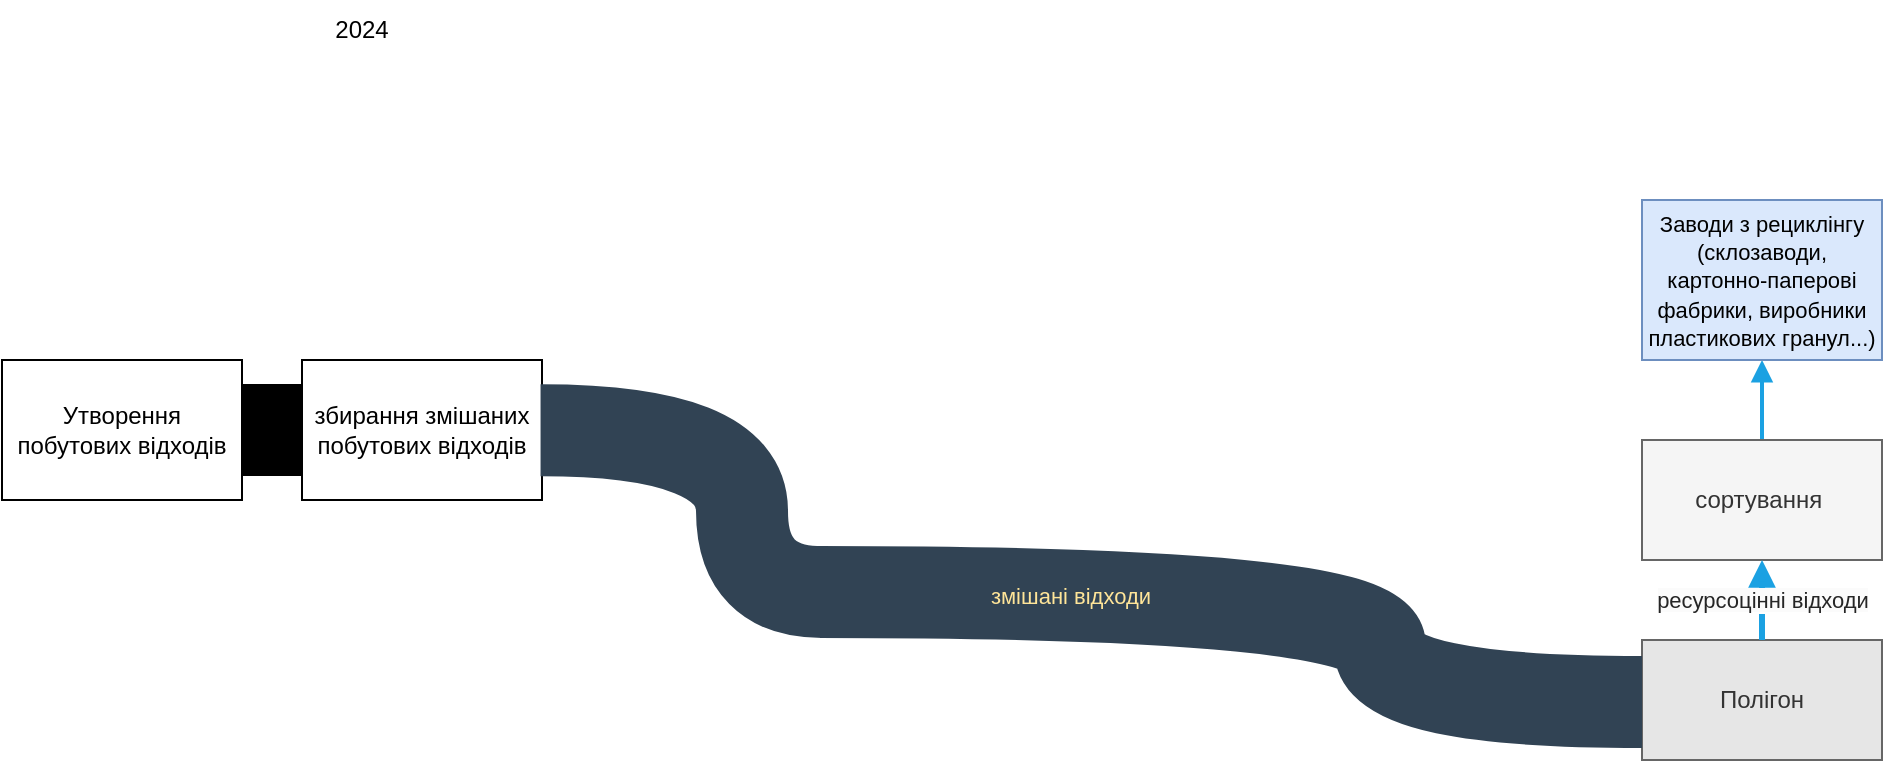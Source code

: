 <mxfile version="24.7.17" pages="4">
  <diagram name="current" id="sWpM_kXuafJ6yzW3UocY">
    <mxGraphModel dx="954" dy="647" grid="1" gridSize="10" guides="1" tooltips="1" connect="1" arrows="1" fold="1" page="1" pageScale="1" pageWidth="1169" pageHeight="827" math="0" shadow="0">
      <root>
        <mxCell id="SFrbIvVaZvXsiBM9Xp4z-0" />
        <mxCell id="SFrbIvVaZvXsiBM9Xp4z-1" parent="SFrbIvVaZvXsiBM9Xp4z-0" />
        <mxCell id="SFrbIvVaZvXsiBM9Xp4z-9" value="збирання змішаних побутових відходів" style="rounded=0;whiteSpace=wrap;html=1;direction=west;" vertex="1" parent="SFrbIvVaZvXsiBM9Xp4z-1">
          <mxGeometry x="160" y="230" width="120" height="70" as="geometry" />
        </mxCell>
        <mxCell id="IhfyBLG_aVi4waFkZV2_-0" value="" style="edgeStyle=orthogonalEdgeStyle;rounded=0;orthogonalLoop=1;jettySize=auto;html=1;strokeColor=#1BA1E2;endArrow=block;endFill=1;strokeWidth=2;" edge="1" parent="SFrbIvVaZvXsiBM9Xp4z-1" source="SFrbIvVaZvXsiBM9Xp4z-16" target="SFrbIvVaZvXsiBM9Xp4z-17">
          <mxGeometry relative="1" as="geometry" />
        </mxCell>
        <mxCell id="SFrbIvVaZvXsiBM9Xp4z-16" value="сортування&amp;nbsp;" style="whiteSpace=wrap;html=1;rounded=0;fillColor=#f5f5f5;fontColor=#333333;strokeColor=#666666;" vertex="1" parent="SFrbIvVaZvXsiBM9Xp4z-1">
          <mxGeometry x="830" y="270" width="120" height="60" as="geometry" />
        </mxCell>
        <mxCell id="SFrbIvVaZvXsiBM9Xp4z-17" value="&lt;font style=&quot;font-size: 11px;&quot;&gt;Заводи з рециклінгу (склозаводи, картонно-паперові фабрики, виробники пластикових гранул...)&lt;/font&gt;" style="whiteSpace=wrap;html=1;fillColor=#dae8fc;strokeColor=#6c8ebf;rounded=0;" vertex="1" parent="SFrbIvVaZvXsiBM9Xp4z-1">
          <mxGeometry x="830" y="150" width="120" height="80" as="geometry" />
        </mxCell>
        <mxCell id="SFrbIvVaZvXsiBM9Xp4z-20" value="Полігон" style="whiteSpace=wrap;html=1;fillColor=#E6E6E6;strokeColor=#666666;fontColor=#333333;" vertex="1" parent="SFrbIvVaZvXsiBM9Xp4z-1">
          <mxGeometry x="830" y="370" width="120" height="60" as="geometry" />
        </mxCell>
        <mxCell id="SFrbIvVaZvXsiBM9Xp4z-25" value="" style="edgeStyle=orthogonalEdgeStyle;orthogonalLoop=1;jettySize=auto;html=1;rounded=0;curved=1;strokeWidth=46;fillColor=#647687;strokeColor=#314354;endArrow=none;endFill=0;endSize=1;" edge="1" parent="SFrbIvVaZvXsiBM9Xp4z-1">
          <mxGeometry width="80" relative="1" as="geometry">
            <mxPoint x="419" y="346" as="sourcePoint" />
            <mxPoint x="830" y="401" as="targetPoint" />
            <Array as="points">
              <mxPoint x="699" y="346" />
              <mxPoint x="699" y="401" />
            </Array>
          </mxGeometry>
        </mxCell>
        <mxCell id="SFrbIvVaZvXsiBM9Xp4z-26" value="змішані відходи" style="edgeLabel;html=1;align=center;verticalAlign=middle;resizable=0;points=[];labelBackgroundColor=none;fontColor=#FFE599;" vertex="1" connectable="0" parent="SFrbIvVaZvXsiBM9Xp4z-25">
          <mxGeometry x="-0.197" y="-1" relative="1" as="geometry">
            <mxPoint x="-62" y="1" as="offset" />
          </mxGeometry>
        </mxCell>
        <mxCell id="SFrbIvVaZvXsiBM9Xp4z-27" value="" style="edgeStyle=orthogonalEdgeStyle;orthogonalLoop=1;jettySize=auto;html=1;rounded=0;curved=1;fillColor=#1ba1e2;strokeColor=#1BA1E2;endArrow=block;endFill=1;exitX=0.5;exitY=0;exitDx=0;exitDy=0;entryX=0.5;entryY=1;entryDx=0;entryDy=0;strokeWidth=3;" edge="1" parent="SFrbIvVaZvXsiBM9Xp4z-1" source="SFrbIvVaZvXsiBM9Xp4z-20" target="SFrbIvVaZvXsiBM9Xp4z-16">
          <mxGeometry width="80" relative="1" as="geometry">
            <mxPoint x="540" y="230" as="sourcePoint" />
            <mxPoint x="1030" y="190" as="targetPoint" />
            <Array as="points">
              <mxPoint x="890" y="360" />
              <mxPoint x="890" y="360" />
            </Array>
          </mxGeometry>
        </mxCell>
        <mxCell id="SFrbIvVaZvXsiBM9Xp4z-28" value="&lt;span style=&quot;caret-color: rgb(38, 38, 38); color: rgb(38, 38, 38); font-family: Arial; background-color: rgb(251, 251, 251);&quot;&gt;ресурсоцінні відходи&lt;/span&gt;" style="edgeLabel;html=1;align=center;verticalAlign=middle;resizable=0;points=[];" vertex="1" connectable="0" parent="SFrbIvVaZvXsiBM9Xp4z-27">
          <mxGeometry x="-0.34" y="1" relative="1" as="geometry">
            <mxPoint x="1" y="-7" as="offset" />
          </mxGeometry>
        </mxCell>
        <mxCell id="SFrbIvVaZvXsiBM9Xp4z-30" value="" style="edgeStyle=orthogonalEdgeStyle;rounded=0;orthogonalLoop=1;jettySize=auto;html=1;endArrow=none;endFill=0;strokeWidth=46;" edge="1" parent="SFrbIvVaZvXsiBM9Xp4z-1" source="SFrbIvVaZvXsiBM9Xp4z-31" target="SFrbIvVaZvXsiBM9Xp4z-9">
          <mxGeometry relative="1" as="geometry" />
        </mxCell>
        <mxCell id="SFrbIvVaZvXsiBM9Xp4z-31" value="Утворення побутових відходів" style="whiteSpace=wrap;html=1;" vertex="1" parent="SFrbIvVaZvXsiBM9Xp4z-1">
          <mxGeometry x="10" y="230" width="120" height="70" as="geometry" />
        </mxCell>
        <mxCell id="SFrbIvVaZvXsiBM9Xp4z-32" value="" style="edgeStyle=orthogonalEdgeStyle;rounded=0;orthogonalLoop=1;jettySize=auto;html=1;curved=1;strokeWidth=46;endArrow=none;endFill=0;endSize=13;fontColor=#7a7a7a;fillColor=#647687;strokeColor=#314354;exitX=0.006;exitY=0.441;exitDx=0;exitDy=0;exitPerimeter=0;" edge="1" parent="SFrbIvVaZvXsiBM9Xp4z-1">
          <mxGeometry relative="1" as="geometry">
            <mxPoint x="279.28" y="265.13" as="sourcePoint" />
            <mxPoint x="420" y="346" as="targetPoint" />
            <Array as="points">
              <mxPoint x="380" y="265" />
              <mxPoint x="380" y="346" />
            </Array>
          </mxGeometry>
        </mxCell>
        <mxCell id="SFrbIvVaZvXsiBM9Xp4z-38" value="2024" style="text;strokeColor=none;align=center;fillColor=none;html=1;verticalAlign=middle;whiteSpace=wrap;rounded=0;" vertex="1" parent="SFrbIvVaZvXsiBM9Xp4z-1">
          <mxGeometry x="160" y="50" width="60" height="30" as="geometry" />
        </mxCell>
      </root>
    </mxGraphModel>
  </diagram>
  <diagram name="2030" id="EANC9-bBNms1URVcrCfa">
    <mxGraphModel dx="954" dy="647" grid="1" gridSize="10" guides="1" tooltips="1" connect="1" arrows="1" fold="1" page="1" pageScale="1" pageWidth="1169" pageHeight="827" math="0" shadow="0">
      <root>
        <mxCell id="QujJzSxmr1doBVLzsfz5-0" />
        <mxCell id="QujJzSxmr1doBVLzsfz5-1" parent="QujJzSxmr1doBVLzsfz5-0" />
        <mxCell id="QujJzSxmr1doBVLzsfz5-2" style="edgeStyle=orthogonalEdgeStyle;rounded=0;orthogonalLoop=1;jettySize=auto;html=1;exitX=0.5;exitY=0;exitDx=0;exitDy=0;curved=1;strokeWidth=13.6;endArrow=block;endFill=1;endSize=1;fillColor=#f5f5f5;strokeColor=#E6E6E6;" edge="1" parent="QujJzSxmr1doBVLzsfz5-1">
          <mxGeometry relative="1" as="geometry">
            <mxPoint x="654.5" y="290" as="sourcePoint" />
            <mxPoint x="654.5" y="80" as="targetPoint" />
            <Array as="points">
              <mxPoint x="654.5" y="130" />
            </Array>
          </mxGeometry>
        </mxCell>
        <mxCell id="QujJzSxmr1doBVLzsfz5-3" value="&lt;font size=&quot;1&quot;&gt;CLO&lt;/font&gt;" style="edgeLabel;html=1;align=center;verticalAlign=middle;resizable=0;points=[];labelBackgroundColor=none;spacingTop=2;" vertex="1" connectable="0" parent="QujJzSxmr1doBVLzsfz5-2">
          <mxGeometry relative="1" as="geometry">
            <mxPoint y="-55" as="offset" />
          </mxGeometry>
        </mxCell>
        <mxCell id="QujJzSxmr1doBVLzsfz5-4" value="" style="edgeStyle=orthogonalEdgeStyle;rounded=0;orthogonalLoop=1;jettySize=auto;html=1;strokeWidth=4.5;fillColor=#f9f7ed;strokeColor=#FFF2CC;dashed=1;dashPattern=1 1;exitX=0.5;exitY=1;exitDx=0;exitDy=0;" edge="1" parent="QujJzSxmr1doBVLzsfz5-1" source="QujJzSxmr1doBVLzsfz5-22" target="QujJzSxmr1doBVLzsfz5-29">
          <mxGeometry relative="1" as="geometry">
            <mxPoint x="679.5" y="340" as="sourcePoint" />
            <mxPoint x="679.5" y="570" as="targetPoint" />
            <Array as="points">
              <mxPoint x="655" y="490" />
              <mxPoint x="655" y="490" />
            </Array>
          </mxGeometry>
        </mxCell>
        <mxCell id="QujJzSxmr1doBVLzsfz5-5" value="" style="edgeStyle=orthogonalEdgeStyle;rounded=0;orthogonalLoop=1;jettySize=auto;html=1;curved=1;fillColor=#6d8764;strokeColor=#5D874F;endArrow=none;endFill=0;entryX=1;entryY=0.5;entryDx=0;entryDy=0;" edge="1" parent="QujJzSxmr1doBVLzsfz5-1">
          <mxGeometry relative="1" as="geometry">
            <mxPoint x="280" y="241" as="sourcePoint" />
            <mxPoint x="420" y="169" as="targetPoint" />
            <Array as="points">
              <mxPoint x="340" y="241" />
              <mxPoint x="340" y="240" />
              <mxPoint x="380" y="240" />
              <mxPoint x="380" y="169" />
            </Array>
          </mxGeometry>
        </mxCell>
        <mxCell id="QujJzSxmr1doBVLzsfz5-6" value="відходи скла" style="edgeLabel;html=1;align=center;verticalAlign=middle;resizable=0;points=[];labelBackgroundColor=none;" vertex="1" connectable="0" parent="QujJzSxmr1doBVLzsfz5-5">
          <mxGeometry y="12" relative="1" as="geometry">
            <mxPoint y="-8" as="offset" />
          </mxGeometry>
        </mxCell>
        <mxCell id="QujJzSxmr1doBVLzsfz5-7" value="" style="edgeStyle=orthogonalEdgeStyle;rounded=0;orthogonalLoop=1;jettySize=auto;html=1;fillColor=#1ba1e2;strokeColor=#1BA1E2;strokeWidth=10;endArrow=none;endFill=0;curved=1;exitX=0.005;exitY=0.769;exitDx=0;exitDy=0;entryX=0.003;entryY=0.317;entryDx=0;entryDy=0;exitPerimeter=0;entryPerimeter=0;" edge="1" parent="QujJzSxmr1doBVLzsfz5-1" target="QujJzSxmr1doBVLzsfz5-16">
          <mxGeometry relative="1" as="geometry">
            <mxPoint x="279.4" y="247.0" as="sourcePoint" />
            <mxPoint x="420" y="263.33" as="targetPoint" />
            <Array as="points">
              <mxPoint x="380" y="247" />
              <mxPoint x="380" y="254" />
            </Array>
          </mxGeometry>
        </mxCell>
        <mxCell id="QujJzSxmr1doBVLzsfz5-8" value="&lt;p style=&quot;margin: 0px; font-style: normal; font-variant-caps: normal; font-stretch: normal; line-height: normal; font-family: Arial; font-size-adjust: none; font-kerning: auto; font-variant-alternates: normal; font-variant-ligatures: normal; font-variant-numeric: normal; font-variant-east-asian: normal; font-variant-position: normal; font-variant-emoji: normal; font-feature-settings: normal; font-optical-sizing: auto; font-variation-settings: normal; color: rgb(38, 38, 38);&quot;&gt;ресурсоцінні відходи&lt;/p&gt;" style="edgeLabel;html=1;align=center;verticalAlign=middle;resizable=0;points=[];labelBackgroundColor=none;" vertex="1" connectable="0" parent="QujJzSxmr1doBVLzsfz5-7">
          <mxGeometry x="0.024" y="-1" relative="1" as="geometry">
            <mxPoint x="-5" y="-2" as="offset" />
          </mxGeometry>
        </mxCell>
        <mxCell id="QujJzSxmr1doBVLzsfz5-9" value="збирання/ роздільне збирання побутових відходів, технологічна схема 2&amp;nbsp;" style="rounded=0;whiteSpace=wrap;html=1;direction=west;" vertex="1" parent="QujJzSxmr1doBVLzsfz5-1">
          <mxGeometry x="160" y="230" width="120" height="70" as="geometry" />
        </mxCell>
        <mxCell id="QujJzSxmr1doBVLzsfz5-10" style="edgeStyle=orthogonalEdgeStyle;rounded=0;orthogonalLoop=1;jettySize=auto;html=1;curved=1;entryX=1;entryY=0.5;entryDx=0;entryDy=0;strokeWidth=3.5;fillColor=#ffcd28;strokeColor=#d79b00;gradientColor=#ffa500;exitX=0.982;exitY=0.653;exitDx=0;exitDy=0;endArrow=block;endFill=1;exitPerimeter=0;endSize=0;" edge="1" parent="QujJzSxmr1doBVLzsfz5-1" source="QujJzSxmr1doBVLzsfz5-34" target="QujJzSxmr1doBVLzsfz5-37">
          <mxGeometry relative="1" as="geometry">
            <mxPoint x="950" y="260" as="targetPoint" />
            <Array as="points">
              <mxPoint x="640" y="369" />
              <mxPoint x="640" y="470" />
              <mxPoint x="1000" y="470" />
              <mxPoint x="1000" y="290" />
            </Array>
          </mxGeometry>
        </mxCell>
        <mxCell id="QujJzSxmr1doBVLzsfz5-11" value="SRF/RDF" style="edgeLabel;html=1;align=center;verticalAlign=middle;resizable=0;points=[];labelBackgroundColor=none;" vertex="1" connectable="0" parent="QujJzSxmr1doBVLzsfz5-10">
          <mxGeometry x="-0.564" y="-15" relative="1" as="geometry">
            <mxPoint x="101" y="13" as="offset" />
          </mxGeometry>
        </mxCell>
        <mxCell id="QujJzSxmr1doBVLzsfz5-12" style="edgeStyle=orthogonalEdgeStyle;rounded=0;orthogonalLoop=1;jettySize=auto;html=1;entryX=0;entryY=0.25;entryDx=0;entryDy=0;curved=1;fillColor=#60a917;strokeColor=#2D7600;endArrow=block;endFill=1;exitX=0;exitY=0.5;exitDx=0;exitDy=0;" edge="1" parent="QujJzSxmr1doBVLzsfz5-1" source="QujJzSxmr1doBVLzsfz5-13" target="QujJzSxmr1doBVLzsfz5-17">
          <mxGeometry relative="1" as="geometry">
            <mxPoint x="550" y="454.6" as="sourcePoint" />
            <mxPoint x="858.8" y="454.58" as="targetPoint" />
            <Array as="points" />
          </mxGeometry>
        </mxCell>
        <mxCell id="QujJzSxmr1doBVLzsfz5-13" value="зберігання для накопичення товарних партій" style="rounded=0;whiteSpace=wrap;html=1;direction=west;fillColor=#f5f5f5;strokeColor=#666666;fontColor=#333333;" vertex="1" parent="QujJzSxmr1doBVLzsfz5-1">
          <mxGeometry x="420" y="140" width="120" height="60" as="geometry" />
        </mxCell>
        <mxCell id="QujJzSxmr1doBVLzsfz5-14" value="" style="edgeStyle=orthogonalEdgeStyle;rounded=0;orthogonalLoop=1;jettySize=auto;html=1;curved=1;strokeWidth=5;fillColor=#1ba1e2;strokeColor=#1BA1E2;endArrow=block;endFill=1;entryX=0.002;entryY=0.664;entryDx=0;entryDy=0;exitX=0.988;exitY=0.409;exitDx=0;exitDy=0;exitPerimeter=0;entryPerimeter=0;" edge="1" parent="QujJzSxmr1doBVLzsfz5-1" source="QujJzSxmr1doBVLzsfz5-16" target="QujJzSxmr1doBVLzsfz5-17">
          <mxGeometry relative="1" as="geometry">
            <mxPoint x="540" y="250" as="sourcePoint" />
            <mxPoint x="699" y="100" as="targetPoint" />
            <Array as="points">
              <mxPoint x="720" y="259" />
              <mxPoint x="720" y="203" />
            </Array>
          </mxGeometry>
        </mxCell>
        <mxCell id="QujJzSxmr1doBVLzsfz5-15" value="&lt;span style=&quot;caret-color: rgb(38, 38, 38); color: rgb(38, 38, 38);&quot;&gt;&lt;font face=&quot;Helvetica&quot;&gt;ресурсоцінні відходи&lt;/font&gt;&lt;/span&gt;" style="edgeLabel;html=1;align=center;verticalAlign=middle;resizable=0;points=[];labelBackgroundColor=none;" vertex="1" connectable="0" parent="QujJzSxmr1doBVLzsfz5-14">
          <mxGeometry x="-0.177" y="5" relative="1" as="geometry">
            <mxPoint x="68" y="-64" as="offset" />
          </mxGeometry>
        </mxCell>
        <mxCell id="QujJzSxmr1doBVLzsfz5-16" value="сортування (папір, пластмаси, метал, скло)" style="whiteSpace=wrap;html=1;rounded=0;fillColor=#f5f5f5;fontColor=#333333;strokeColor=#666666;" vertex="1" parent="QujJzSxmr1doBVLzsfz5-1">
          <mxGeometry x="420" y="235" width="120" height="60" as="geometry" />
        </mxCell>
        <mxCell id="QujJzSxmr1doBVLzsfz5-17" value="&lt;font style=&quot;font-size: 11px;&quot;&gt;Заводи з рециклінгу (склозаводи, картонно-паперові фабрики, виробники пластикових гранул...)&lt;/font&gt;" style="whiteSpace=wrap;html=1;fillColor=#dae8fc;strokeColor=#6c8ebf;rounded=0;" vertex="1" parent="QujJzSxmr1doBVLzsfz5-1">
          <mxGeometry x="830" y="150" width="120" height="80" as="geometry" />
        </mxCell>
        <mxCell id="QujJzSxmr1doBVLzsfz5-18" value="" style="edgeStyle=orthogonalEdgeStyle;orthogonalLoop=1;jettySize=auto;html=1;rounded=0;curved=1;strokeWidth=2.5;fillColor=#ffcd28;strokeColor=#d79b00;gradientColor=#ffa500;startArrow=none;startFill=0;endArrow=block;endFill=1;exitX=1;exitY=0.5;exitDx=0;exitDy=0;endSize=0;entryX=0;entryY=0.5;entryDx=0;entryDy=0;" edge="1" parent="QujJzSxmr1doBVLzsfz5-1" target="QujJzSxmr1doBVLzsfz5-37">
          <mxGeometry width="80" relative="1" as="geometry">
            <mxPoint x="540" y="263.0" as="sourcePoint" />
            <mxPoint x="827" y="290" as="targetPoint" />
            <Array as="points">
              <mxPoint x="720" y="263" />
              <mxPoint x="720" y="290" />
            </Array>
          </mxGeometry>
        </mxCell>
        <mxCell id="QujJzSxmr1doBVLzsfz5-19" value="SRF/RDF" style="edgeLabel;html=1;align=center;verticalAlign=middle;resizable=0;points=[];labelBackgroundColor=none;" vertex="1" connectable="0" parent="QujJzSxmr1doBVLzsfz5-18">
          <mxGeometry x="0.25" relative="1" as="geometry">
            <mxPoint x="40" y="-1" as="offset" />
          </mxGeometry>
        </mxCell>
        <mxCell id="QujJzSxmr1doBVLzsfz5-20" value="Полігон" style="whiteSpace=wrap;html=1;fillColor=#E6E6E6;strokeColor=#666666;fontColor=#333333;" vertex="1" parent="QujJzSxmr1doBVLzsfz5-1">
          <mxGeometry x="830" y="370" width="120" height="60" as="geometry" />
        </mxCell>
        <mxCell id="QujJzSxmr1doBVLzsfz5-21" value="" style="edgeStyle=orthogonalEdgeStyle;orthogonalLoop=1;jettySize=auto;html=1;rounded=0;entryX=-0.001;entryY=0.342;entryDx=0;entryDy=0;curved=1;strokeWidth=0.2;endArrow=none;endFill=0;fillColor=#a0522d;strokeColor=#6D1F00;exitX=1;exitY=0.5;exitDx=0;exitDy=0;entryPerimeter=0;" edge="1" parent="QujJzSxmr1doBVLzsfz5-1" source="QujJzSxmr1doBVLzsfz5-16" target="QujJzSxmr1doBVLzsfz5-22">
          <mxGeometry width="80" relative="1" as="geometry">
            <mxPoint x="540" y="210" as="sourcePoint" />
            <mxPoint x="693.0" y="243" as="targetPoint" />
            <Array as="points">
              <mxPoint x="590" y="265" />
              <mxPoint x="590" y="307" />
            </Array>
          </mxGeometry>
        </mxCell>
        <mxCell id="QujJzSxmr1doBVLzsfz5-22" value="стабілізація" style="whiteSpace=wrap;html=1;fillColor=#f5f5f5;fontColor=#333333;strokeColor=#666666;" vertex="1" parent="QujJzSxmr1doBVLzsfz5-1">
          <mxGeometry x="610" y="290" width="90" height="50" as="geometry" />
        </mxCell>
        <mxCell id="QujJzSxmr1doBVLzsfz5-23" value="" style="edgeStyle=orthogonalEdgeStyle;orthogonalLoop=1;jettySize=auto;html=1;rounded=0;curved=1;strokeWidth=18;endArrow=none;endFill=0;fillColor=#a0522d;strokeColor=#6D1F00;exitX=1;exitY=0.25;exitDx=0;exitDy=0;entryX=0;entryY=0.5;entryDx=0;entryDy=0;" edge="1" parent="QujJzSxmr1doBVLzsfz5-1" source="QujJzSxmr1doBVLzsfz5-34" target="QujJzSxmr1doBVLzsfz5-22">
          <mxGeometry width="80" relative="1" as="geometry">
            <mxPoint x="540" y="256.18" as="sourcePoint" />
            <mxPoint x="682.04" y="217" as="targetPoint" />
            <Array as="points">
              <mxPoint x="590" y="345" />
              <mxPoint x="590" y="315" />
            </Array>
          </mxGeometry>
        </mxCell>
        <mxCell id="QujJzSxmr1doBVLzsfz5-24" value="&lt;span style=&quot;white-space: normal; caret-color: rgb(51, 51, 51); text-align: left;&quot;&gt;&lt;font style=&quot;font-size: 9px;&quot; face=&quot;Helvetica&quot;&gt;біо складова&lt;/font&gt;&lt;/span&gt;" style="edgeLabel;html=1;align=center;verticalAlign=middle;resizable=0;points=[];labelBackgroundColor=none;fontColor=#CCCCCC;" vertex="1" connectable="0" parent="QujJzSxmr1doBVLzsfz5-23">
          <mxGeometry x="0.121" y="3" relative="1" as="geometry">
            <mxPoint x="-2" y="-9" as="offset" />
          </mxGeometry>
        </mxCell>
        <mxCell id="QujJzSxmr1doBVLzsfz5-25" value="" style="edgeStyle=orthogonalEdgeStyle;orthogonalLoop=1;jettySize=auto;html=1;rounded=0;curved=1;exitX=1;exitY=0.5;exitDx=0;exitDy=0;strokeWidth=13.6;fillColor=#647687;strokeColor=#314354;endArrow=block;endFill=1;endSize=1;entryX=0;entryY=0.75;entryDx=0;entryDy=0;" edge="1" parent="QujJzSxmr1doBVLzsfz5-1" source="QujJzSxmr1doBVLzsfz5-34" target="QujJzSxmr1doBVLzsfz5-20">
          <mxGeometry width="80" relative="1" as="geometry">
            <mxPoint x="540" y="241" as="sourcePoint" />
            <mxPoint x="860" y="206" as="targetPoint" />
            <Array as="points">
              <mxPoint x="710" y="360" />
              <mxPoint x="710" y="415" />
            </Array>
          </mxGeometry>
        </mxCell>
        <mxCell id="QujJzSxmr1doBVLzsfz5-26" value="залишки від сортування&amp;nbsp;" style="edgeLabel;html=1;align=center;verticalAlign=middle;resizable=0;points=[];labelBackgroundColor=none;fontColor=#FFE599;" vertex="1" connectable="0" parent="QujJzSxmr1doBVLzsfz5-25">
          <mxGeometry x="-0.197" y="-1" relative="1" as="geometry">
            <mxPoint x="-62" y="1" as="offset" />
          </mxGeometry>
        </mxCell>
        <mxCell id="QujJzSxmr1doBVLzsfz5-27" value="" style="edgeStyle=orthogonalEdgeStyle;orthogonalLoop=1;jettySize=auto;html=1;rounded=0;curved=1;fillColor=#1ba1e2;strokeColor=#1BA1E2;endArrow=block;endFill=1;exitX=1;exitY=0.75;exitDx=0;exitDy=0;entryX=1;entryY=0.5;entryDx=0;entryDy=0;" edge="1" parent="QujJzSxmr1doBVLzsfz5-1" source="QujJzSxmr1doBVLzsfz5-34" target="QujJzSxmr1doBVLzsfz5-17">
          <mxGeometry width="80" relative="1" as="geometry">
            <mxPoint x="540" y="230" as="sourcePoint" />
            <mxPoint x="1030" y="190" as="targetPoint" />
            <Array as="points">
              <mxPoint x="630" y="375" />
              <mxPoint x="630" y="500" />
              <mxPoint x="1070" y="500" />
              <mxPoint x="1070" y="190" />
            </Array>
          </mxGeometry>
        </mxCell>
        <mxCell id="QujJzSxmr1doBVLzsfz5-28" value="&lt;span style=&quot;caret-color: rgb(38, 38, 38); color: rgb(38, 38, 38); font-family: Arial; background-color: rgb(251, 251, 251);&quot;&gt;ресурсоцінні відходи&lt;/span&gt;" style="edgeLabel;html=1;align=center;verticalAlign=middle;resizable=0;points=[];" vertex="1" connectable="0" parent="QujJzSxmr1doBVLzsfz5-27">
          <mxGeometry x="-0.34" y="1" relative="1" as="geometry">
            <mxPoint as="offset" />
          </mxGeometry>
        </mxCell>
        <mxCell id="QujJzSxmr1doBVLzsfz5-29" value="викиди, скиди стічних вод" style="ellipse;shape=cloud;whiteSpace=wrap;html=1;strokeColor=#E6E6E6;" vertex="1" parent="QujJzSxmr1doBVLzsfz5-1">
          <mxGeometry x="595" y="540" width="120" height="80" as="geometry" />
        </mxCell>
        <mxCell id="QujJzSxmr1doBVLzsfz5-30" value="" style="edgeStyle=orthogonalEdgeStyle;rounded=0;orthogonalLoop=1;jettySize=auto;html=1;endArrow=none;endFill=0;strokeWidth=46;" edge="1" parent="QujJzSxmr1doBVLzsfz5-1" source="QujJzSxmr1doBVLzsfz5-31" target="QujJzSxmr1doBVLzsfz5-9">
          <mxGeometry relative="1" as="geometry" />
        </mxCell>
        <mxCell id="QujJzSxmr1doBVLzsfz5-31" value="Утворення побутових відходів" style="whiteSpace=wrap;html=1;" vertex="1" parent="QujJzSxmr1doBVLzsfz5-1">
          <mxGeometry x="10" y="230" width="120" height="70" as="geometry" />
        </mxCell>
        <mxCell id="QujJzSxmr1doBVLzsfz5-32" value="" style="edgeStyle=orthogonalEdgeStyle;rounded=0;orthogonalLoop=1;jettySize=auto;html=1;curved=1;strokeWidth=36;endArrow=none;endFill=0;endSize=13;fontColor=#7a7a7a;fillColor=#647687;strokeColor=#314354;exitX=0.006;exitY=0.441;exitDx=0;exitDy=0;exitPerimeter=0;" edge="1" parent="QujJzSxmr1doBVLzsfz5-1" source="QujJzSxmr1doBVLzsfz5-9" target="QujJzSxmr1doBVLzsfz5-34">
          <mxGeometry relative="1" as="geometry">
            <mxPoint x="279" y="269" as="sourcePoint" />
            <mxPoint x="500" y="401.5" as="targetPoint" />
            <Array as="points">
              <mxPoint x="380" y="269" />
              <mxPoint x="380" y="350" />
            </Array>
          </mxGeometry>
        </mxCell>
        <mxCell id="QujJzSxmr1doBVLzsfz5-33" value="&lt;span style=&quot;caret-color: rgb(255, 229, 153); color: rgb(255, 229, 153);&quot;&gt;змішані відходи&lt;/span&gt;" style="edgeLabel;html=1;align=center;verticalAlign=middle;resizable=0;points=[];labelBackgroundColor=none;" vertex="1" connectable="0" parent="QujJzSxmr1doBVLzsfz5-32">
          <mxGeometry x="-0.046" y="-6" relative="1" as="geometry">
            <mxPoint x="-34" y="6" as="offset" />
          </mxGeometry>
        </mxCell>
        <mxCell id="QujJzSxmr1doBVLzsfz5-34" value="сортування (біо-складова, пластмаси, скло, метал)" style="rounded=0;whiteSpace=wrap;html=1;fillColor=#f5f5f5;fontColor=#333333;strokeColor=#666666;" vertex="1" parent="QujJzSxmr1doBVLzsfz5-1">
          <mxGeometry x="420" y="330" width="120" height="60" as="geometry" />
        </mxCell>
        <mxCell id="QujJzSxmr1doBVLzsfz5-35" value="" style="edgeStyle=orthogonalEdgeStyle;orthogonalLoop=1;jettySize=auto;html=1;rounded=0;curved=1;strokeWidth=2.2;fillColor=#647687;strokeColor=#314354;entryX=0;entryY=0.25;entryDx=0;entryDy=0;endArrow=block;endFill=1;exitX=1;exitY=0.5;exitDx=0;exitDy=0;" edge="1" parent="QujJzSxmr1doBVLzsfz5-1" source="QujJzSxmr1doBVLzsfz5-16" target="QujJzSxmr1doBVLzsfz5-20">
          <mxGeometry width="80" relative="1" as="geometry">
            <mxPoint x="530" y="215" as="sourcePoint" />
            <mxPoint x="830" y="395" as="targetPoint" />
            <Array as="points">
              <mxPoint x="730" y="265" />
              <mxPoint x="730" y="385" />
            </Array>
          </mxGeometry>
        </mxCell>
        <mxCell id="QujJzSxmr1doBVLzsfz5-36" value="&lt;span style=&quot;caret-color: rgb(255, 229, 153);&quot;&gt;залишки від&lt;/span&gt;&lt;div&gt;&lt;span style=&quot;caret-color: rgb(255, 229, 153);&quot;&gt;&amp;nbsp;сортування&lt;/span&gt;&lt;/div&gt;" style="edgeLabel;html=1;align=center;verticalAlign=middle;resizable=0;points=[];labelBackgroundColor=none;fontColor=#000000;" vertex="1" connectable="0" parent="QujJzSxmr1doBVLzsfz5-35">
          <mxGeometry x="0.302" y="-11" relative="1" as="geometry">
            <mxPoint x="45" y="-2" as="offset" />
          </mxGeometry>
        </mxCell>
        <mxCell id="QujJzSxmr1doBVLzsfz5-37" value="Спалювання (цементний завод або для отримання енергії)" style="whiteSpace=wrap;html=1;fillColor=#fff2cc;strokeColor=#d6b656;" vertex="1" parent="QujJzSxmr1doBVLzsfz5-1">
          <mxGeometry x="830" y="260" width="120" height="60" as="geometry" />
        </mxCell>
        <mxCell id="fj0jPu5_FKzQgjKWkiId-0" value="2030" style="text;strokeColor=none;align=center;fillColor=none;html=1;verticalAlign=middle;whiteSpace=wrap;rounded=0;" vertex="1" parent="QujJzSxmr1doBVLzsfz5-1">
          <mxGeometry x="160" y="50" width="60" height="30" as="geometry" />
        </mxCell>
      </root>
    </mxGraphModel>
  </diagram>
  <diagram name="2035" id="TaI290nxYZMiwjXGb0RB">
    <mxGraphModel dx="954" dy="647" grid="1" gridSize="10" guides="1" tooltips="1" connect="1" arrows="1" fold="1" page="1" pageScale="1" pageWidth="1169" pageHeight="827" math="0" shadow="0">
      <root>
        <mxCell id="0" />
        <mxCell id="1" parent="0" />
        <mxCell id="YObOD3WKvlDWgrV_L_7Z-63" style="edgeStyle=orthogonalEdgeStyle;rounded=0;orthogonalLoop=1;jettySize=auto;html=1;exitX=0.5;exitY=0;exitDx=0;exitDy=0;curved=1;strokeWidth=12.3;endArrow=block;endFill=1;endSize=1;fillColor=#f5f5f5;strokeColor=#E6E6E6;" edge="1" parent="1">
          <mxGeometry relative="1" as="geometry">
            <mxPoint x="654.5" y="290" as="sourcePoint" />
            <mxPoint x="654.5" y="80" as="targetPoint" />
            <Array as="points">
              <mxPoint x="654.5" y="130" />
            </Array>
          </mxGeometry>
        </mxCell>
        <mxCell id="YObOD3WKvlDWgrV_L_7Z-66" value="&lt;font size=&quot;1&quot;&gt;CLO&lt;/font&gt;" style="edgeLabel;html=1;align=center;verticalAlign=middle;resizable=0;points=[];labelBackgroundColor=none;spacingTop=2;" vertex="1" connectable="0" parent="YObOD3WKvlDWgrV_L_7Z-63">
          <mxGeometry relative="1" as="geometry">
            <mxPoint y="-55" as="offset" />
          </mxGeometry>
        </mxCell>
        <mxCell id="YObOD3WKvlDWgrV_L_7Z-57" value="" style="edgeStyle=orthogonalEdgeStyle;rounded=0;orthogonalLoop=1;jettySize=auto;html=1;strokeWidth=4.2;fillColor=#f9f7ed;strokeColor=#FFF2CC;dashed=1;dashPattern=1 1;exitX=0.5;exitY=1;exitDx=0;exitDy=0;" edge="1" parent="1" source="YObOD3WKvlDWgrV_L_7Z-45" target="YObOD3WKvlDWgrV_L_7Z-56">
          <mxGeometry relative="1" as="geometry">
            <mxPoint x="679.5" y="340" as="sourcePoint" />
            <mxPoint x="679.5" y="570" as="targetPoint" />
            <Array as="points">
              <mxPoint x="655" y="490" />
              <mxPoint x="655" y="490" />
            </Array>
          </mxGeometry>
        </mxCell>
        <mxCell id="YObOD3WKvlDWgrV_L_7Z-9" value="" style="edgeStyle=orthogonalEdgeStyle;rounded=0;orthogonalLoop=1;jettySize=auto;html=1;curved=1;fillColor=#6d8764;strokeColor=#5D874F;endArrow=none;endFill=0;entryX=1;entryY=0.5;entryDx=0;entryDy=0;" edge="1" parent="1">
          <mxGeometry relative="1" as="geometry">
            <mxPoint x="280" y="241" as="sourcePoint" />
            <mxPoint x="420" y="169" as="targetPoint" />
            <Array as="points">
              <mxPoint x="340" y="241" />
              <mxPoint x="340" y="240" />
              <mxPoint x="380" y="240" />
              <mxPoint x="380" y="169" />
            </Array>
          </mxGeometry>
        </mxCell>
        <mxCell id="YObOD3WKvlDWgrV_L_7Z-36" value="відходи скла" style="edgeLabel;html=1;align=center;verticalAlign=middle;resizable=0;points=[];labelBackgroundColor=none;" vertex="1" connectable="0" parent="YObOD3WKvlDWgrV_L_7Z-9">
          <mxGeometry y="12" relative="1" as="geometry">
            <mxPoint y="-8" as="offset" />
          </mxGeometry>
        </mxCell>
        <mxCell id="YObOD3WKvlDWgrV_L_7Z-31" value="" style="edgeStyle=orthogonalEdgeStyle;rounded=0;orthogonalLoop=1;jettySize=auto;html=1;fillColor=#1ba1e2;strokeColor=#1BA1E2;strokeWidth=13;endArrow=none;endFill=0;curved=1;exitX=0.005;exitY=0.769;exitDx=0;exitDy=0;entryX=0.003;entryY=0.317;entryDx=0;entryDy=0;exitPerimeter=0;entryPerimeter=0;" edge="1" parent="1" target="YObOD3WKvlDWgrV_L_7Z-30">
          <mxGeometry relative="1" as="geometry">
            <mxPoint x="279.4" y="247.0" as="sourcePoint" />
            <mxPoint x="420" y="263.33" as="targetPoint" />
            <Array as="points">
              <mxPoint x="380" y="247" />
              <mxPoint x="380" y="254" />
            </Array>
          </mxGeometry>
        </mxCell>
        <mxCell id="YObOD3WKvlDWgrV_L_7Z-34" value="&lt;p style=&quot;margin: 0px; font-style: normal; font-variant-caps: normal; font-stretch: normal; line-height: normal; font-family: Arial; font-size-adjust: none; font-kerning: auto; font-variant-alternates: normal; font-variant-ligatures: normal; font-variant-numeric: normal; font-variant-east-asian: normal; font-variant-position: normal; font-variant-emoji: normal; font-feature-settings: normal; font-optical-sizing: auto; font-variation-settings: normal; color: rgb(38, 38, 38);&quot;&gt;ресурсоцінні відходи&lt;/p&gt;" style="edgeLabel;html=1;align=center;verticalAlign=middle;resizable=0;points=[];labelBackgroundColor=none;" vertex="1" connectable="0" parent="YObOD3WKvlDWgrV_L_7Z-31">
          <mxGeometry x="0.024" y="-1" relative="1" as="geometry">
            <mxPoint x="-5" y="-2" as="offset" />
          </mxGeometry>
        </mxCell>
        <mxCell id="YObOD3WKvlDWgrV_L_7Z-1" value="збирання/ роздільне збирання побутових відходів, технологічна схема 2&amp;nbsp;" style="rounded=0;whiteSpace=wrap;html=1;direction=west;" vertex="1" parent="1">
          <mxGeometry x="160" y="230" width="120" height="70" as="geometry" />
        </mxCell>
        <mxCell id="YObOD3WKvlDWgrV_L_7Z-54" style="edgeStyle=orthogonalEdgeStyle;rounded=0;orthogonalLoop=1;jettySize=auto;html=1;curved=1;entryX=1;entryY=0.5;entryDx=0;entryDy=0;strokeWidth=3.2;fillColor=#ffcd28;strokeColor=#d79b00;gradientColor=#ffa500;exitX=0.982;exitY=0.653;exitDx=0;exitDy=0;endArrow=block;endFill=1;exitPerimeter=0;endSize=0;" edge="1" parent="1" source="YObOD3WKvlDWgrV_L_7Z-6" target="YObOD3WKvlDWgrV_L_7Z-39">
          <mxGeometry relative="1" as="geometry">
            <mxPoint x="950" y="260" as="targetPoint" />
            <Array as="points">
              <mxPoint x="640" y="369" />
              <mxPoint x="640" y="470" />
              <mxPoint x="1000" y="470" />
              <mxPoint x="1000" y="290" />
            </Array>
          </mxGeometry>
        </mxCell>
        <mxCell id="YObOD3WKvlDWgrV_L_7Z-67" value="SRF/RDF" style="edgeLabel;html=1;align=center;verticalAlign=middle;resizable=0;points=[];labelBackgroundColor=none;" vertex="1" connectable="0" parent="YObOD3WKvlDWgrV_L_7Z-54">
          <mxGeometry x="-0.564" y="-15" relative="1" as="geometry">
            <mxPoint x="101" y="13" as="offset" />
          </mxGeometry>
        </mxCell>
        <mxCell id="YObOD3WKvlDWgrV_L_7Z-47" style="edgeStyle=orthogonalEdgeStyle;rounded=0;orthogonalLoop=1;jettySize=auto;html=1;entryX=0;entryY=0.25;entryDx=0;entryDy=0;curved=1;fillColor=#60a917;strokeColor=#2D7600;endArrow=block;endFill=1;exitX=0;exitY=0.5;exitDx=0;exitDy=0;" edge="1" parent="1" source="YObOD3WKvlDWgrV_L_7Z-8" target="YObOD3WKvlDWgrV_L_7Z-37">
          <mxGeometry relative="1" as="geometry">
            <mxPoint x="550" y="454.6" as="sourcePoint" />
            <mxPoint x="858.8" y="454.58" as="targetPoint" />
            <Array as="points" />
          </mxGeometry>
        </mxCell>
        <mxCell id="YObOD3WKvlDWgrV_L_7Z-8" value="зберігання для накопичення товарних партій" style="rounded=0;whiteSpace=wrap;html=1;direction=west;fillColor=#f5f5f5;strokeColor=#666666;fontColor=#333333;" vertex="1" parent="1">
          <mxGeometry x="420" y="140" width="120" height="60" as="geometry" />
        </mxCell>
        <mxCell id="YObOD3WKvlDWgrV_L_7Z-38" value="" style="edgeStyle=orthogonalEdgeStyle;rounded=0;orthogonalLoop=1;jettySize=auto;html=1;curved=1;strokeWidth=7;fillColor=#1ba1e2;strokeColor=#1BA1E2;endArrow=block;endFill=1;entryX=0.002;entryY=0.664;entryDx=0;entryDy=0;exitX=0.988;exitY=0.409;exitDx=0;exitDy=0;exitPerimeter=0;entryPerimeter=0;" edge="1" parent="1" source="YObOD3WKvlDWgrV_L_7Z-30" target="YObOD3WKvlDWgrV_L_7Z-37">
          <mxGeometry relative="1" as="geometry">
            <mxPoint x="540" y="250" as="sourcePoint" />
            <mxPoint x="699" y="100" as="targetPoint" />
            <Array as="points">
              <mxPoint x="720" y="259" />
              <mxPoint x="720" y="203" />
            </Array>
          </mxGeometry>
        </mxCell>
        <mxCell id="41DSZIVwjrXOuzU7WRzZ-4" value="&lt;span style=&quot;caret-color: rgb(38, 38, 38); color: rgb(38, 38, 38);&quot;&gt;&lt;font face=&quot;Helvetica&quot;&gt;ресурсоцінні відходи&lt;/font&gt;&lt;/span&gt;" style="edgeLabel;html=1;align=center;verticalAlign=middle;resizable=0;points=[];labelBackgroundColor=none;" vertex="1" connectable="0" parent="YObOD3WKvlDWgrV_L_7Z-38">
          <mxGeometry x="-0.177" y="5" relative="1" as="geometry">
            <mxPoint x="68" y="-64" as="offset" />
          </mxGeometry>
        </mxCell>
        <mxCell id="YObOD3WKvlDWgrV_L_7Z-30" value="сортування (папір, пластмаси, метал, скло)" style="whiteSpace=wrap;html=1;rounded=0;fillColor=#f5f5f5;fontColor=#333333;strokeColor=#666666;" vertex="1" parent="1">
          <mxGeometry x="420" y="235" width="120" height="60" as="geometry" />
        </mxCell>
        <mxCell id="YObOD3WKvlDWgrV_L_7Z-37" value="&lt;font style=&quot;font-size: 11px;&quot;&gt;Заводи з рециклінгу (склозаводи, картонно-паперові фабрики, виробники пластикових гранул...)&lt;/font&gt;" style="whiteSpace=wrap;html=1;fillColor=#dae8fc;strokeColor=#6c8ebf;rounded=0;" vertex="1" parent="1">
          <mxGeometry x="830" y="150" width="120" height="80" as="geometry" />
        </mxCell>
        <mxCell id="YObOD3WKvlDWgrV_L_7Z-40" value="" style="edgeStyle=orthogonalEdgeStyle;orthogonalLoop=1;jettySize=auto;html=1;rounded=0;curved=1;strokeWidth=3.2;fillColor=#ffcd28;strokeColor=#d79b00;gradientColor=#ffa500;startArrow=none;startFill=0;endArrow=block;endFill=1;exitX=1;exitY=0.5;exitDx=0;exitDy=0;endSize=0;entryX=0;entryY=0.5;entryDx=0;entryDy=0;" edge="1" parent="1" target="YObOD3WKvlDWgrV_L_7Z-39">
          <mxGeometry width="80" relative="1" as="geometry">
            <mxPoint x="540" y="263.0" as="sourcePoint" />
            <mxPoint x="827" y="290" as="targetPoint" />
            <Array as="points">
              <mxPoint x="720" y="263" />
              <mxPoint x="720" y="290" />
            </Array>
          </mxGeometry>
        </mxCell>
        <mxCell id="YObOD3WKvlDWgrV_L_7Z-68" value="SRF/RDF" style="edgeLabel;html=1;align=center;verticalAlign=middle;resizable=0;points=[];labelBackgroundColor=none;" vertex="1" connectable="0" parent="YObOD3WKvlDWgrV_L_7Z-40">
          <mxGeometry x="0.25" relative="1" as="geometry">
            <mxPoint x="40" y="-1" as="offset" />
          </mxGeometry>
        </mxCell>
        <mxCell id="YObOD3WKvlDWgrV_L_7Z-41" value="Полігон" style="whiteSpace=wrap;html=1;fillColor=#E6E6E6;strokeColor=#666666;fontColor=#333333;" vertex="1" parent="1">
          <mxGeometry x="830" y="370" width="120" height="60" as="geometry" />
        </mxCell>
        <mxCell id="YObOD3WKvlDWgrV_L_7Z-44" value="" style="edgeStyle=orthogonalEdgeStyle;orthogonalLoop=1;jettySize=auto;html=1;rounded=0;entryX=-0.001;entryY=0.342;entryDx=0;entryDy=0;curved=1;strokeWidth=0.3;endArrow=none;endFill=0;fillColor=#a0522d;strokeColor=#6D1F00;exitX=1;exitY=0.5;exitDx=0;exitDy=0;entryPerimeter=0;" edge="1" parent="1" source="YObOD3WKvlDWgrV_L_7Z-30" target="YObOD3WKvlDWgrV_L_7Z-45">
          <mxGeometry width="80" relative="1" as="geometry">
            <mxPoint x="540" y="210" as="sourcePoint" />
            <mxPoint x="693.0" y="243" as="targetPoint" />
            <Array as="points">
              <mxPoint x="590" y="265" />
              <mxPoint x="590" y="307" />
            </Array>
          </mxGeometry>
        </mxCell>
        <mxCell id="YObOD3WKvlDWgrV_L_7Z-45" value="стабілізація" style="whiteSpace=wrap;html=1;fillColor=#f5f5f5;fontColor=#333333;strokeColor=#666666;" vertex="1" parent="1">
          <mxGeometry x="610" y="290" width="90" height="50" as="geometry" />
        </mxCell>
        <mxCell id="YObOD3WKvlDWgrV_L_7Z-50" value="" style="edgeStyle=orthogonalEdgeStyle;orthogonalLoop=1;jettySize=auto;html=1;rounded=0;curved=1;strokeWidth=16;endArrow=none;endFill=0;fillColor=#a0522d;strokeColor=#6D1F00;exitX=1;exitY=0.25;exitDx=0;exitDy=0;entryX=0;entryY=0.5;entryDx=0;entryDy=0;" edge="1" parent="1" source="YObOD3WKvlDWgrV_L_7Z-6" target="YObOD3WKvlDWgrV_L_7Z-45">
          <mxGeometry width="80" relative="1" as="geometry">
            <mxPoint x="540" y="256.18" as="sourcePoint" />
            <mxPoint x="682.04" y="217" as="targetPoint" />
            <Array as="points">
              <mxPoint x="590" y="345" />
              <mxPoint x="590" y="315" />
            </Array>
          </mxGeometry>
        </mxCell>
        <mxCell id="YObOD3WKvlDWgrV_L_7Z-65" value="&lt;span style=&quot;white-space: normal; caret-color: rgb(51, 51, 51); text-align: left;&quot;&gt;&lt;font style=&quot;font-size: 9px;&quot; face=&quot;Helvetica&quot;&gt;біо складова&lt;/font&gt;&lt;/span&gt;" style="edgeLabel;html=1;align=center;verticalAlign=middle;resizable=0;points=[];labelBackgroundColor=none;fontColor=#CCCCCC;" vertex="1" connectable="0" parent="YObOD3WKvlDWgrV_L_7Z-50">
          <mxGeometry x="0.121" y="3" relative="1" as="geometry">
            <mxPoint x="-2" y="-9" as="offset" />
          </mxGeometry>
        </mxCell>
        <mxCell id="YObOD3WKvlDWgrV_L_7Z-51" value="" style="edgeStyle=orthogonalEdgeStyle;orthogonalLoop=1;jettySize=auto;html=1;rounded=0;curved=1;exitX=1;exitY=0.5;exitDx=0;exitDy=0;strokeWidth=12;fillColor=#647687;strokeColor=#314354;endArrow=block;endFill=1;endSize=1;entryX=0;entryY=0.75;entryDx=0;entryDy=0;" edge="1" parent="1" source="YObOD3WKvlDWgrV_L_7Z-6" target="YObOD3WKvlDWgrV_L_7Z-41">
          <mxGeometry width="80" relative="1" as="geometry">
            <mxPoint x="540" y="241" as="sourcePoint" />
            <mxPoint x="860" y="206" as="targetPoint" />
            <Array as="points">
              <mxPoint x="710" y="360" />
              <mxPoint x="710" y="415" />
            </Array>
          </mxGeometry>
        </mxCell>
        <mxCell id="YObOD3WKvlDWgrV_L_7Z-64" value="залишки від сортування&amp;nbsp;" style="edgeLabel;html=1;align=center;verticalAlign=middle;resizable=0;points=[];labelBackgroundColor=none;fontColor=#FFE599;" vertex="1" connectable="0" parent="YObOD3WKvlDWgrV_L_7Z-51">
          <mxGeometry x="-0.197" y="-1" relative="1" as="geometry">
            <mxPoint x="-62" y="1" as="offset" />
          </mxGeometry>
        </mxCell>
        <mxCell id="YObOD3WKvlDWgrV_L_7Z-52" value="" style="edgeStyle=orthogonalEdgeStyle;orthogonalLoop=1;jettySize=auto;html=1;rounded=0;curved=1;fillColor=#1ba1e2;strokeColor=#1BA1E2;endArrow=block;endFill=1;exitX=1;exitY=0.75;exitDx=0;exitDy=0;entryX=1;entryY=0.5;entryDx=0;entryDy=0;" edge="1" parent="1" source="YObOD3WKvlDWgrV_L_7Z-6" target="YObOD3WKvlDWgrV_L_7Z-37">
          <mxGeometry width="80" relative="1" as="geometry">
            <mxPoint x="540" y="230" as="sourcePoint" />
            <mxPoint x="1030" y="190" as="targetPoint" />
            <Array as="points">
              <mxPoint x="630" y="375" />
              <mxPoint x="630" y="500" />
              <mxPoint x="1070" y="500" />
              <mxPoint x="1070" y="190" />
            </Array>
          </mxGeometry>
        </mxCell>
        <mxCell id="41DSZIVwjrXOuzU7WRzZ-6" value="&lt;span style=&quot;caret-color: rgb(38, 38, 38); color: rgb(38, 38, 38); font-family: Arial; background-color: rgb(251, 251, 251);&quot;&gt;ресурсоцінні відходи&lt;/span&gt;" style="edgeLabel;html=1;align=center;verticalAlign=middle;resizable=0;points=[];" vertex="1" connectable="0" parent="YObOD3WKvlDWgrV_L_7Z-52">
          <mxGeometry x="-0.34" y="1" relative="1" as="geometry">
            <mxPoint as="offset" />
          </mxGeometry>
        </mxCell>
        <mxCell id="YObOD3WKvlDWgrV_L_7Z-56" value="викиди, скиди стічних вод" style="ellipse;shape=cloud;whiteSpace=wrap;html=1;strokeColor=#E6E6E6;" vertex="1" parent="1">
          <mxGeometry x="595" y="540" width="120" height="80" as="geometry" />
        </mxCell>
        <mxCell id="durKq_DNV5YjQT-T86ld-2" value="" style="edgeStyle=orthogonalEdgeStyle;rounded=0;orthogonalLoop=1;jettySize=auto;html=1;endArrow=none;endFill=0;strokeWidth=46;" edge="1" parent="1" source="YObOD3WKvlDWgrV_L_7Z-77" target="YObOD3WKvlDWgrV_L_7Z-1">
          <mxGeometry relative="1" as="geometry" />
        </mxCell>
        <mxCell id="YObOD3WKvlDWgrV_L_7Z-77" value="Утворення побутових відходів" style="whiteSpace=wrap;html=1;" vertex="1" parent="1">
          <mxGeometry x="10" y="230" width="120" height="70" as="geometry" />
        </mxCell>
        <mxCell id="durKq_DNV5YjQT-T86ld-4" value="" style="edgeStyle=orthogonalEdgeStyle;rounded=0;orthogonalLoop=1;jettySize=auto;html=1;curved=1;strokeWidth=33;endArrow=none;endFill=0;endSize=13;fontColor=#7a7a7a;fillColor=#647687;strokeColor=#314354;exitX=0.006;exitY=0.441;exitDx=0;exitDy=0;exitPerimeter=0;" edge="1" parent="1" source="YObOD3WKvlDWgrV_L_7Z-1" target="YObOD3WKvlDWgrV_L_7Z-6">
          <mxGeometry relative="1" as="geometry">
            <mxPoint x="279" y="269" as="sourcePoint" />
            <mxPoint x="500" y="401.5" as="targetPoint" />
            <Array as="points">
              <mxPoint x="380" y="269" />
              <mxPoint x="380" y="350" />
            </Array>
          </mxGeometry>
        </mxCell>
        <mxCell id="durKq_DNV5YjQT-T86ld-8" value="&lt;span style=&quot;caret-color: rgb(255, 229, 153); color: rgb(255, 229, 153);&quot;&gt;змішані відходи&lt;/span&gt;" style="edgeLabel;html=1;align=center;verticalAlign=middle;resizable=0;points=[];labelBackgroundColor=none;" vertex="1" connectable="0" parent="durKq_DNV5YjQT-T86ld-4">
          <mxGeometry x="-0.046" y="-6" relative="1" as="geometry">
            <mxPoint x="-34" y="6" as="offset" />
          </mxGeometry>
        </mxCell>
        <mxCell id="YObOD3WKvlDWgrV_L_7Z-6" value="сортування (біо-складова, пластмаси, скло, метал)" style="rounded=0;whiteSpace=wrap;html=1;fillColor=#f5f5f5;fontColor=#333333;strokeColor=#666666;" vertex="1" parent="1">
          <mxGeometry x="420" y="330" width="120" height="60" as="geometry" />
        </mxCell>
        <mxCell id="durKq_DNV5YjQT-T86ld-10" value="" style="edgeStyle=orthogonalEdgeStyle;orthogonalLoop=1;jettySize=auto;html=1;rounded=0;curved=1;strokeWidth=2.3;fillColor=#647687;strokeColor=#314354;entryX=0;entryY=0.25;entryDx=0;entryDy=0;endArrow=block;endFill=1;exitX=1;exitY=0.5;exitDx=0;exitDy=0;" edge="1" parent="1" source="YObOD3WKvlDWgrV_L_7Z-30" target="YObOD3WKvlDWgrV_L_7Z-41">
          <mxGeometry width="80" relative="1" as="geometry">
            <mxPoint x="530" y="215" as="sourcePoint" />
            <mxPoint x="830" y="395" as="targetPoint" />
            <Array as="points">
              <mxPoint x="730" y="265" />
              <mxPoint x="730" y="385" />
            </Array>
          </mxGeometry>
        </mxCell>
        <mxCell id="41DSZIVwjrXOuzU7WRzZ-5" value="&lt;span style=&quot;caret-color: rgb(255, 229, 153);&quot;&gt;залишки від&lt;/span&gt;&lt;div&gt;&lt;span style=&quot;caret-color: rgb(255, 229, 153);&quot;&gt;&amp;nbsp;сортування&lt;/span&gt;&lt;/div&gt;" style="edgeLabel;html=1;align=center;verticalAlign=middle;resizable=0;points=[];labelBackgroundColor=none;fontColor=#000000;" vertex="1" connectable="0" parent="durKq_DNV5YjQT-T86ld-10">
          <mxGeometry x="0.302" y="-11" relative="1" as="geometry">
            <mxPoint x="45" y="-2" as="offset" />
          </mxGeometry>
        </mxCell>
        <mxCell id="YObOD3WKvlDWgrV_L_7Z-39" value="Спалювання (цементний завод або для отримання енергії)" style="whiteSpace=wrap;html=1;fillColor=#fff2cc;strokeColor=#d6b656;" vertex="1" parent="1">
          <mxGeometry x="830" y="260" width="120" height="60" as="geometry" />
        </mxCell>
        <mxCell id="OFRMRL9DVuhaNrHUh85m-1" value="2035" style="text;strokeColor=none;align=center;fillColor=none;html=1;verticalAlign=middle;whiteSpace=wrap;rounded=0;" vertex="1" parent="1">
          <mxGeometry x="160" y="50" width="60" height="30" as="geometry" />
        </mxCell>
      </root>
    </mxGraphModel>
  </diagram>
  <diagram id="njtd-2ZJN5LWuQW-LDx5" name="1 version">
    <mxGraphModel dx="954" dy="647" grid="1" gridSize="10" guides="1" tooltips="1" connect="1" arrows="1" fold="1" page="1" pageScale="1" pageWidth="1169" pageHeight="827" math="0" shadow="0">
      <root>
        <mxCell id="0" />
        <mxCell id="1" parent="0" />
        <mxCell id="jwHQSd07pXa5gYygd5in-1" value="" style="edgeStyle=orthogonalEdgeStyle;rounded=0;orthogonalLoop=1;jettySize=auto;html=1;strokeWidth=4.5;fillColor=#f9f7ed;strokeColor=#FFF2CC;dashed=1;dashPattern=1 1;" edge="1" parent="1" source="jwHQSd07pXa5gYygd5in-24" target="jwHQSd07pXa5gYygd5in-30">
          <mxGeometry relative="1" as="geometry" />
        </mxCell>
        <mxCell id="jwHQSd07pXa5gYygd5in-2" value="" style="edgeStyle=orthogonalEdgeStyle;rounded=0;orthogonalLoop=1;jettySize=auto;html=1;curved=1;strokeWidth=36;endArrow=none;endFill=0;exitX=0;exitY=0.75;exitDx=0;exitDy=0;endSize=13;fontColor=#7a7a7a;fillColor=#647687;strokeColor=#314354;" edge="1" parent="1" source="jwHQSd07pXa5gYygd5in-8" target="jwHQSd07pXa5gYygd5in-11">
          <mxGeometry relative="1" as="geometry" />
        </mxCell>
        <mxCell id="jwHQSd07pXa5gYygd5in-3" value="змішані відходи" style="edgeLabel;html=1;align=center;verticalAlign=middle;resizable=0;points=[];fontColor=#FFE599;labelBackgroundColor=none;" vertex="1" connectable="0" parent="jwHQSd07pXa5gYygd5in-2">
          <mxGeometry x="0.174" y="-11" relative="1" as="geometry">
            <mxPoint x="-2" y="-11" as="offset" />
          </mxGeometry>
        </mxCell>
        <mxCell id="jwHQSd07pXa5gYygd5in-4" value="" style="edgeStyle=orthogonalEdgeStyle;rounded=0;orthogonalLoop=1;jettySize=auto;html=1;curved=1;fillColor=#6d8764;strokeColor=#5D874F;exitX=0.025;exitY=0.386;exitDx=0;exitDy=0;endArrow=none;endFill=0;exitPerimeter=0;entryX=1;entryY=0.5;entryDx=0;entryDy=0;" edge="1" parent="1" source="jwHQSd07pXa5gYygd5in-8" target="jwHQSd07pXa5gYygd5in-13">
          <mxGeometry relative="1" as="geometry">
            <mxPoint x="280" y="281.5" as="sourcePoint" />
            <mxPoint x="480" y="403" as="targetPoint" />
            <Array as="points">
              <mxPoint x="310" y="273" />
              <mxPoint x="310" y="455" />
            </Array>
          </mxGeometry>
        </mxCell>
        <mxCell id="jwHQSd07pXa5gYygd5in-5" value="відходи скла" style="edgeLabel;html=1;align=center;verticalAlign=middle;resizable=0;points=[];" vertex="1" connectable="0" parent="jwHQSd07pXa5gYygd5in-4">
          <mxGeometry y="12" relative="1" as="geometry">
            <mxPoint y="-8" as="offset" />
          </mxGeometry>
        </mxCell>
        <mxCell id="jwHQSd07pXa5gYygd5in-6" value="" style="edgeStyle=orthogonalEdgeStyle;rounded=0;orthogonalLoop=1;jettySize=auto;html=1;fillColor=#1ba1e2;strokeColor=#1BA1E2;strokeWidth=10;endArrow=none;endFill=0;curved=1;" edge="1" parent="1" source="jwHQSd07pXa5gYygd5in-8" target="jwHQSd07pXa5gYygd5in-15">
          <mxGeometry relative="1" as="geometry" />
        </mxCell>
        <mxCell id="jwHQSd07pXa5gYygd5in-7" value="&lt;p style=&quot;margin: 0px; font-style: normal; font-variant-caps: normal; font-stretch: normal; line-height: normal; font-family: Arial; font-size-adjust: none; font-kerning: auto; font-variant-alternates: normal; font-variant-ligatures: normal; font-variant-numeric: normal; font-variant-east-asian: normal; font-variant-position: normal; font-variant-emoji: normal; font-feature-settings: normal; font-optical-sizing: auto; font-variation-settings: normal; color: rgb(38, 38, 38);&quot;&gt;ресурсоцінні відходи&lt;/p&gt;" style="edgeLabel;html=1;align=center;verticalAlign=middle;resizable=0;points=[];" vertex="1" connectable="0" parent="jwHQSd07pXa5gYygd5in-6">
          <mxGeometry x="0.024" y="-1" relative="1" as="geometry">
            <mxPoint x="11" as="offset" />
          </mxGeometry>
        </mxCell>
        <mxCell id="jwHQSd07pXa5gYygd5in-8" value="збирання/ роздільне збирання побутових відходів" style="rounded=0;whiteSpace=wrap;html=1;direction=west;" vertex="1" parent="1">
          <mxGeometry x="160" y="230" width="120" height="70" as="geometry" />
        </mxCell>
        <mxCell id="jwHQSd07pXa5gYygd5in-9" style="edgeStyle=orthogonalEdgeStyle;rounded=0;orthogonalLoop=1;jettySize=auto;html=1;curved=1;entryX=1.008;entryY=0.607;entryDx=0;entryDy=0;entryPerimeter=0;strokeWidth=3.5;fillColor=#ffcd28;strokeColor=#d79b00;gradientColor=#ffa500;exitX=1;exitY=0.25;exitDx=0;exitDy=0;endArrow=block;endFill=1;" edge="1" parent="1" source="jwHQSd07pXa5gYygd5in-11" target="jwHQSd07pXa5gYygd5in-17">
          <mxGeometry relative="1" as="geometry">
            <mxPoint x="950" y="260" as="targetPoint" />
            <Array as="points">
              <mxPoint x="600" y="232" />
              <mxPoint x="600" y="170" />
              <mxPoint x="1000" y="170" />
              <mxPoint x="1000" y="356" />
            </Array>
          </mxGeometry>
        </mxCell>
        <mxCell id="jwHQSd07pXa5gYygd5in-10" value="SRF/RDF" style="edgeLabel;html=1;align=center;verticalAlign=middle;resizable=0;points=[];labelBackgroundColor=none;" vertex="1" connectable="0" parent="jwHQSd07pXa5gYygd5in-9">
          <mxGeometry x="-0.564" y="-15" relative="1" as="geometry">
            <mxPoint x="134" y="-25" as="offset" />
          </mxGeometry>
        </mxCell>
        <mxCell id="jwHQSd07pXa5gYygd5in-11" value="сортування" style="rounded=0;whiteSpace=wrap;html=1;fillColor=#f5f5f5;fontColor=#333333;strokeColor=#666666;" vertex="1" parent="1">
          <mxGeometry x="420" y="217" width="120" height="60" as="geometry" />
        </mxCell>
        <mxCell id="jwHQSd07pXa5gYygd5in-12" style="edgeStyle=orthogonalEdgeStyle;rounded=0;orthogonalLoop=1;jettySize=auto;html=1;entryX=-0.01;entryY=0.583;entryDx=0;entryDy=0;curved=1;fillColor=#60a917;strokeColor=#2D7600;endArrow=block;endFill=1;entryPerimeter=0;" edge="1" parent="1" target="jwHQSd07pXa5gYygd5in-16">
          <mxGeometry relative="1" as="geometry">
            <mxPoint x="520" y="460" as="sourcePoint" />
            <mxPoint x="810" y="462.02" as="targetPoint" />
            <Array as="points" />
          </mxGeometry>
        </mxCell>
        <mxCell id="jwHQSd07pXa5gYygd5in-13" value="зберігання для накопичення товарних партій" style="rounded=0;whiteSpace=wrap;html=1;direction=west;fillColor=#f5f5f5;strokeColor=#666666;fontColor=#333333;" vertex="1" parent="1">
          <mxGeometry x="420" y="425" width="120" height="60" as="geometry" />
        </mxCell>
        <mxCell id="jwHQSd07pXa5gYygd5in-14" value="" style="edgeStyle=orthogonalEdgeStyle;rounded=0;orthogonalLoop=1;jettySize=auto;html=1;curved=1;entryX=-0.01;entryY=0.43;entryDx=0;entryDy=0;strokeWidth=5;fillColor=#1ba1e2;strokeColor=#1BA1E2;exitX=1.001;exitY=0.562;exitDx=0;exitDy=0;exitPerimeter=0;endArrow=block;endFill=1;entryPerimeter=0;" edge="1" parent="1" source="jwHQSd07pXa5gYygd5in-15" target="jwHQSd07pXa5gYygd5in-16">
          <mxGeometry relative="1" as="geometry">
            <mxPoint x="540" y="350" as="sourcePoint" />
            <mxPoint x="690" y="490" as="targetPoint" />
            <Array as="points">
              <mxPoint x="680" y="334" />
              <mxPoint x="680" y="451" />
            </Array>
          </mxGeometry>
        </mxCell>
        <mxCell id="jwHQSd07pXa5gYygd5in-15" value="сортування (папір, пластмаси, метал, скло)" style="whiteSpace=wrap;html=1;rounded=0;fillColor=#f5f5f5;fontColor=#333333;strokeColor=#666666;" vertex="1" parent="1">
          <mxGeometry x="420" y="300" width="120" height="60" as="geometry" />
        </mxCell>
        <mxCell id="jwHQSd07pXa5gYygd5in-16" value="Заводи з рециклінгу" style="whiteSpace=wrap;html=1;fillColor=#dae8fc;strokeColor=#6c8ebf;rounded=0;" vertex="1" parent="1">
          <mxGeometry x="830" y="425" width="120" height="60" as="geometry" />
        </mxCell>
        <mxCell id="jwHQSd07pXa5gYygd5in-17" value="Спалювання (цементний завод або отримання енергії)" style="whiteSpace=wrap;html=1;fillColor=#fff2cc;strokeColor=#d6b656;" vertex="1" parent="1">
          <mxGeometry x="830" y="320" width="120" height="60" as="geometry" />
        </mxCell>
        <mxCell id="jwHQSd07pXa5gYygd5in-18" value="" style="edgeStyle=orthogonalEdgeStyle;orthogonalLoop=1;jettySize=auto;html=1;rounded=0;curved=1;strokeWidth=2.5;fillColor=#ffcd28;strokeColor=#d79b00;gradientColor=#ffa500;startArrow=none;startFill=0;entryX=0;entryY=0.5;entryDx=0;entryDy=0;endArrow=block;endFill=1;" edge="1" parent="1" target="jwHQSd07pXa5gYygd5in-17">
          <mxGeometry width="80" relative="1" as="geometry">
            <mxPoint x="540" y="330" as="sourcePoint" />
            <mxPoint x="620" y="340" as="targetPoint" />
            <Array as="points">
              <mxPoint x="540" y="331" />
              <mxPoint x="690" y="331" />
              <mxPoint x="690" y="350" />
            </Array>
          </mxGeometry>
        </mxCell>
        <mxCell id="jwHQSd07pXa5gYygd5in-19" value="SRF/RDF" style="edgeLabel;html=1;align=center;verticalAlign=middle;resizable=0;points=[];labelBackgroundColor=none;" vertex="1" connectable="0" parent="jwHQSd07pXa5gYygd5in-18">
          <mxGeometry x="0.25" relative="1" as="geometry">
            <mxPoint x="26" y="-10" as="offset" />
          </mxGeometry>
        </mxCell>
        <mxCell id="jwHQSd07pXa5gYygd5in-20" value="Полігон" style="whiteSpace=wrap;html=1;fillColor=#E6E6E6;strokeColor=#666666;fontColor=#333333;" vertex="1" parent="1">
          <mxGeometry x="830" y="235" width="120" height="60" as="geometry" />
        </mxCell>
        <mxCell id="jwHQSd07pXa5gYygd5in-21" value="" style="edgeStyle=orthogonalEdgeStyle;orthogonalLoop=1;jettySize=auto;html=1;rounded=0;entryX=0;entryY=0.5;entryDx=0;entryDy=0;curved=1;strokeWidth=0.5;exitX=1.001;exitY=0.424;exitDx=0;exitDy=0;exitPerimeter=0;endArrow=none;endFill=0;fillColor=#a0522d;strokeColor=#6D1F00;" edge="1" parent="1" target="jwHQSd07pXa5gYygd5in-24">
          <mxGeometry width="80" relative="1" as="geometry">
            <mxPoint x="540.12" y="326.44" as="sourcePoint" />
            <mxPoint x="693.0" y="243" as="targetPoint" />
            <Array as="points">
              <mxPoint x="610" y="326" />
              <mxPoint x="610" y="285" />
            </Array>
          </mxGeometry>
        </mxCell>
        <mxCell id="jwHQSd07pXa5gYygd5in-22" style="edgeStyle=orthogonalEdgeStyle;rounded=0;orthogonalLoop=1;jettySize=auto;html=1;exitX=1;exitY=0.5;exitDx=0;exitDy=0;entryX=-0.007;entryY=0.531;entryDx=0;entryDy=0;curved=1;strokeWidth=13.5;endArrow=block;endFill=1;endSize=1;fillColor=#f5f5f5;strokeColor=#E6E6E6;entryPerimeter=0;" edge="1" parent="1" target="jwHQSd07pXa5gYygd5in-20">
          <mxGeometry relative="1" as="geometry">
            <mxPoint x="740" y="282" as="sourcePoint" />
            <mxPoint x="830" y="277" as="targetPoint" />
            <Array as="points">
              <mxPoint x="780" y="282" />
              <mxPoint x="780" y="267" />
            </Array>
          </mxGeometry>
        </mxCell>
        <mxCell id="jwHQSd07pXa5gYygd5in-23" value="&lt;font size=&quot;1&quot;&gt;CLO&lt;/font&gt;" style="edgeLabel;html=1;align=center;verticalAlign=middle;resizable=0;points=[];labelBackgroundColor=none;spacingTop=2;" vertex="1" connectable="0" parent="jwHQSd07pXa5gYygd5in-22">
          <mxGeometry relative="1" as="geometry">
            <mxPoint x="-1" y="1" as="offset" />
          </mxGeometry>
        </mxCell>
        <mxCell id="jwHQSd07pXa5gYygd5in-24" value="Стабілізація" style="whiteSpace=wrap;html=1;fillColor=#f5f5f5;fontColor=#333333;strokeColor=#666666;" vertex="1" parent="1">
          <mxGeometry x="620" y="260" width="120" height="50" as="geometry" />
        </mxCell>
        <mxCell id="jwHQSd07pXa5gYygd5in-25" value="" style="edgeStyle=orthogonalEdgeStyle;orthogonalLoop=1;jettySize=auto;html=1;rounded=0;curved=1;strokeWidth=18;endArrow=none;endFill=0;fillColor=#a0522d;strokeColor=#6D1F00;exitX=0.983;exitY=0.653;exitDx=0;exitDy=0;exitPerimeter=0;entryX=0;entryY=0.331;entryDx=0;entryDy=0;entryPerimeter=0;" edge="1" parent="1" target="jwHQSd07pXa5gYygd5in-24">
          <mxGeometry width="80" relative="1" as="geometry">
            <mxPoint x="540" y="256.18" as="sourcePoint" />
            <mxPoint x="682.04" y="217" as="targetPoint" />
            <Array as="points">
              <mxPoint x="570" y="256" />
              <mxPoint x="590" y="256" />
              <mxPoint x="590" y="277" />
            </Array>
          </mxGeometry>
        </mxCell>
        <mxCell id="jwHQSd07pXa5gYygd5in-26" value="&lt;span style=&quot;white-space: normal; caret-color: rgb(51, 51, 51); text-align: left;&quot;&gt;&lt;font style=&quot;font-size: 9px;&quot; face=&quot;Helvetica&quot;&gt;біо складова&lt;/font&gt;&lt;/span&gt;" style="edgeLabel;html=1;align=center;verticalAlign=middle;resizable=0;points=[];labelBackgroundColor=none;fontColor=#CCCCCC;" vertex="1" connectable="0" parent="jwHQSd07pXa5gYygd5in-25">
          <mxGeometry x="0.121" y="3" relative="1" as="geometry">
            <mxPoint x="-1" y="3" as="offset" />
          </mxGeometry>
        </mxCell>
        <mxCell id="jwHQSd07pXa5gYygd5in-27" value="" style="edgeStyle=orthogonalEdgeStyle;orthogonalLoop=1;jettySize=auto;html=1;rounded=0;entryX=0;entryY=0.25;entryDx=0;entryDy=0;curved=1;exitX=1;exitY=0.75;exitDx=0;exitDy=0;strokeWidth=13.5;fillColor=#647687;strokeColor=#314354;endArrow=block;endFill=1;endSize=1;" edge="1" parent="1" target="jwHQSd07pXa5gYygd5in-20">
          <mxGeometry width="80" relative="1" as="geometry">
            <mxPoint x="540" y="241" as="sourcePoint" />
            <mxPoint x="860" y="206" as="targetPoint" />
            <Array as="points">
              <mxPoint x="620" y="241" />
              <mxPoint x="620" y="240" />
              <mxPoint x="750" y="240" />
              <mxPoint x="750" y="250" />
            </Array>
          </mxGeometry>
        </mxCell>
        <mxCell id="jwHQSd07pXa5gYygd5in-28" value="залишки від сортування&amp;nbsp;" style="edgeLabel;html=1;align=center;verticalAlign=middle;resizable=0;points=[];labelBackgroundColor=none;fontColor=#FFE599;" vertex="1" connectable="0" parent="jwHQSd07pXa5gYygd5in-27">
          <mxGeometry x="-0.197" y="-1" relative="1" as="geometry">
            <mxPoint y="-2" as="offset" />
          </mxGeometry>
        </mxCell>
        <mxCell id="jwHQSd07pXa5gYygd5in-29" value="" style="edgeStyle=orthogonalEdgeStyle;orthogonalLoop=1;jettySize=auto;html=1;rounded=0;curved=1;fillColor=#1ba1e2;strokeColor=#1BA1E2;endArrow=block;endFill=1;" edge="1" parent="1">
          <mxGeometry width="80" relative="1" as="geometry">
            <mxPoint x="540" y="230" as="sourcePoint" />
            <mxPoint x="950" y="460" as="targetPoint" />
            <Array as="points">
              <mxPoint x="590" y="230" />
              <mxPoint x="590" y="140" />
              <mxPoint x="1030" y="140" />
              <mxPoint x="1030" y="460" />
            </Array>
          </mxGeometry>
        </mxCell>
        <mxCell id="jwHQSd07pXa5gYygd5in-30" value="викиди, скиди стічних вод" style="ellipse;shape=cloud;whiteSpace=wrap;html=1;strokeColor=#E6E6E6;" vertex="1" parent="1">
          <mxGeometry x="620" y="535" width="120" height="80" as="geometry" />
        </mxCell>
        <mxCell id="jwHQSd07pXa5gYygd5in-31" value="Рециклінг 13,51%" style="text;strokeColor=none;align=center;fillColor=none;html=1;verticalAlign=middle;whiteSpace=wrap;rounded=0;" vertex="1" parent="1">
          <mxGeometry x="340" y="560" width="60" height="30" as="geometry" />
        </mxCell>
        <mxCell id="jwHQSd07pXa5gYygd5in-32" value="Відновлення енергії 13,0%" style="text;strokeColor=none;align=center;fillColor=none;html=1;verticalAlign=middle;whiteSpace=wrap;rounded=0;" vertex="1" parent="1">
          <mxGeometry x="400" y="560" width="100" height="30" as="geometry" />
        </mxCell>
        <mxCell id="jwHQSd07pXa5gYygd5in-33" value="Видалення 34,3%" style="text;strokeColor=none;align=center;fillColor=none;html=1;verticalAlign=middle;whiteSpace=wrap;rounded=0;" vertex="1" parent="1">
          <mxGeometry x="485" y="560" width="100" height="30" as="geometry" />
        </mxCell>
        <mxCell id="jwHQSd07pXa5gYygd5in-34" value="Компостоподібний продукт 29,38%" style="text;strokeColor=none;align=center;fillColor=none;html=1;verticalAlign=middle;whiteSpace=wrap;rounded=0;" vertex="1" parent="1">
          <mxGeometry x="410" y="600" width="120" height="30" as="geometry" />
        </mxCell>
        <mxCell id="jwHQSd07pXa5gYygd5in-35" value="Втрати 9,79%" style="text;strokeColor=none;align=center;fillColor=none;html=1;verticalAlign=middle;whiteSpace=wrap;rounded=0;" vertex="1" parent="1">
          <mxGeometry x="150" y="560" width="60" height="30" as="geometry" />
        </mxCell>
        <mxCell id="jwHQSd07pXa5gYygd5in-36" value="" style="edgeStyle=orthogonalEdgeStyle;orthogonalLoop=1;jettySize=auto;html=1;rounded=0;curved=1;strokeWidth=2.5;fillColor=#647687;strokeColor=#314354;entryX=0;entryY=0.75;entryDx=0;entryDy=0;endArrow=block;endFill=1;" edge="1" parent="1" target="jwHQSd07pXa5gYygd5in-20">
          <mxGeometry width="80" relative="1" as="geometry">
            <mxPoint x="540" y="328" as="sourcePoint" />
            <mxPoint x="830" y="291" as="targetPoint" />
            <Array as="points">
              <mxPoint x="800" y="328" />
              <mxPoint x="800" y="280" />
            </Array>
          </mxGeometry>
        </mxCell>
        <mxCell id="jwHQSd07pXa5gYygd5in-37" value="Утворення" style="whiteSpace=wrap;html=1;" vertex="1" parent="1">
          <mxGeometry x="10" y="235" width="120" height="60" as="geometry" />
        </mxCell>
      </root>
    </mxGraphModel>
  </diagram>
</mxfile>
